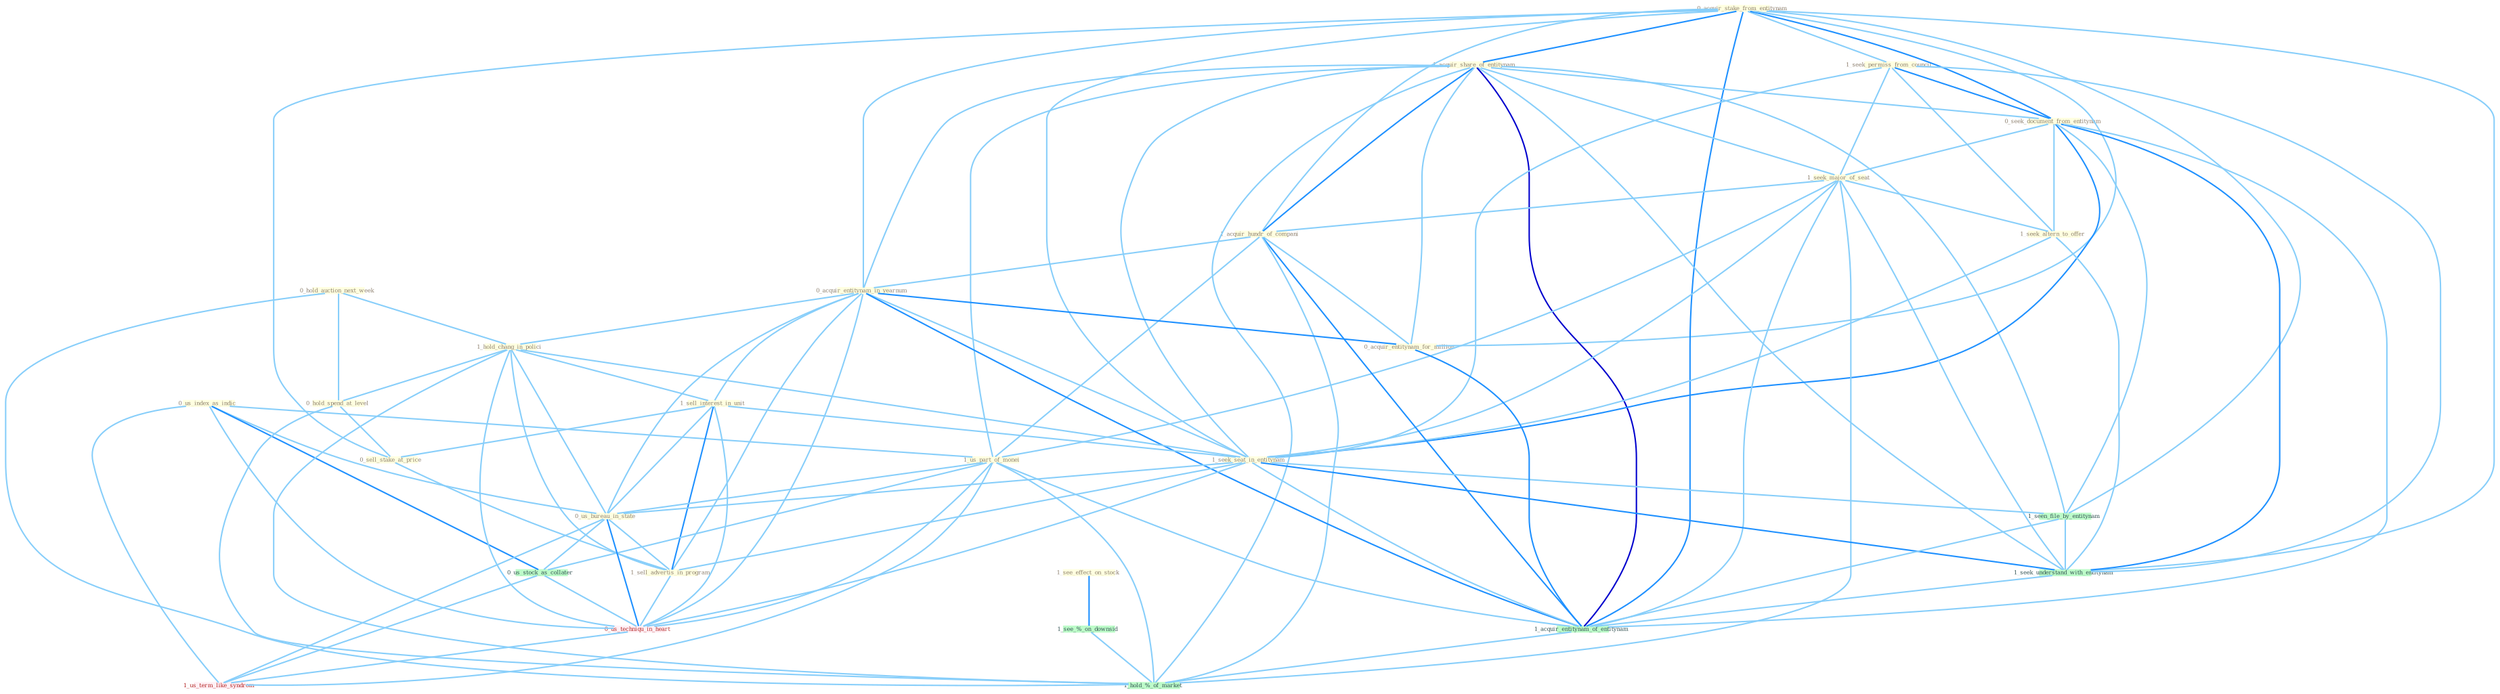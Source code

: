 Graph G{ 
    node
    [shape=polygon,style=filled,width=.5,height=.06,color="#BDFCC9",fixedsize=true,fontsize=4,
    fontcolor="#2f4f4f"];
    {node
    [color="#ffffe0", fontcolor="#8b7d6b"] "0_acquir_stake_from_entitynam " "0_hold_auction_next_week " "1_acquir_share_of_entitynam " "1_seek_permiss_from_council " "0_us_index_as_indic " "1_see_effect_on_stock " "0_seek_document_from_entitynam " "1_seek_major_of_seat " "1_seek_altern_to_offer " "1_acquir_hundr_of_compani " "0_acquir_entitynam_in_yearnum " "1_hold_chang_in_polici " "1_sell_interest_in_unit " "1_seek_seat_in_entitynam " "0_hold_spend_at_level " "0_acquir_entitynam_for_million " "0_sell_stake_at_price " "1_us_part_of_monei " "0_us_bureau_in_state " "1_sell_advertis_in_program "}
{node [color="#fff0f5", fontcolor="#b22222"] "0_us_techniqu_in_heart " "1_us_term_like_syndrom "}
edge [color="#B0E2FF"];

	"0_acquir_stake_from_entitynam " -- "1_acquir_share_of_entitynam " [w="2", color="#1e90ff" , len=0.8];
	"0_acquir_stake_from_entitynam " -- "1_seek_permiss_from_council " [w="1", color="#87cefa" ];
	"0_acquir_stake_from_entitynam " -- "0_seek_document_from_entitynam " [w="2", color="#1e90ff" , len=0.8];
	"0_acquir_stake_from_entitynam " -- "1_acquir_hundr_of_compani " [w="1", color="#87cefa" ];
	"0_acquir_stake_from_entitynam " -- "0_acquir_entitynam_in_yearnum " [w="1", color="#87cefa" ];
	"0_acquir_stake_from_entitynam " -- "1_seek_seat_in_entitynam " [w="1", color="#87cefa" ];
	"0_acquir_stake_from_entitynam " -- "0_acquir_entitynam_for_million " [w="1", color="#87cefa" ];
	"0_acquir_stake_from_entitynam " -- "0_sell_stake_at_price " [w="1", color="#87cefa" ];
	"0_acquir_stake_from_entitynam " -- "1_seen_file_by_entitynam " [w="1", color="#87cefa" ];
	"0_acquir_stake_from_entitynam " -- "1_seek_understand_with_entitynam " [w="1", color="#87cefa" ];
	"0_acquir_stake_from_entitynam " -- "1_acquir_entitynam_of_entitynam " [w="2", color="#1e90ff" , len=0.8];
	"0_hold_auction_next_week " -- "1_hold_chang_in_polici " [w="1", color="#87cefa" ];
	"0_hold_auction_next_week " -- "0_hold_spend_at_level " [w="1", color="#87cefa" ];
	"0_hold_auction_next_week " -- "1_hold_%_of_market " [w="1", color="#87cefa" ];
	"1_acquir_share_of_entitynam " -- "0_seek_document_from_entitynam " [w="1", color="#87cefa" ];
	"1_acquir_share_of_entitynam " -- "1_seek_major_of_seat " [w="1", color="#87cefa" ];
	"1_acquir_share_of_entitynam " -- "1_acquir_hundr_of_compani " [w="2", color="#1e90ff" , len=0.8];
	"1_acquir_share_of_entitynam " -- "0_acquir_entitynam_in_yearnum " [w="1", color="#87cefa" ];
	"1_acquir_share_of_entitynam " -- "1_seek_seat_in_entitynam " [w="1", color="#87cefa" ];
	"1_acquir_share_of_entitynam " -- "0_acquir_entitynam_for_million " [w="1", color="#87cefa" ];
	"1_acquir_share_of_entitynam " -- "1_us_part_of_monei " [w="1", color="#87cefa" ];
	"1_acquir_share_of_entitynam " -- "1_seen_file_by_entitynam " [w="1", color="#87cefa" ];
	"1_acquir_share_of_entitynam " -- "1_seek_understand_with_entitynam " [w="1", color="#87cefa" ];
	"1_acquir_share_of_entitynam " -- "1_acquir_entitynam_of_entitynam " [w="3", color="#0000cd" , len=0.6];
	"1_acquir_share_of_entitynam " -- "1_hold_%_of_market " [w="1", color="#87cefa" ];
	"1_seek_permiss_from_council " -- "0_seek_document_from_entitynam " [w="2", color="#1e90ff" , len=0.8];
	"1_seek_permiss_from_council " -- "1_seek_major_of_seat " [w="1", color="#87cefa" ];
	"1_seek_permiss_from_council " -- "1_seek_altern_to_offer " [w="1", color="#87cefa" ];
	"1_seek_permiss_from_council " -- "1_seek_seat_in_entitynam " [w="1", color="#87cefa" ];
	"1_seek_permiss_from_council " -- "1_seek_understand_with_entitynam " [w="1", color="#87cefa" ];
	"0_us_index_as_indic " -- "1_us_part_of_monei " [w="1", color="#87cefa" ];
	"0_us_index_as_indic " -- "0_us_bureau_in_state " [w="1", color="#87cefa" ];
	"0_us_index_as_indic " -- "0_us_stock_as_collater " [w="2", color="#1e90ff" , len=0.8];
	"0_us_index_as_indic " -- "0_us_techniqu_in_heart " [w="1", color="#87cefa" ];
	"0_us_index_as_indic " -- "1_us_term_like_syndrom " [w="1", color="#87cefa" ];
	"1_see_effect_on_stock " -- "1_see_%_on_downsid " [w="2", color="#1e90ff" , len=0.8];
	"0_seek_document_from_entitynam " -- "1_seek_major_of_seat " [w="1", color="#87cefa" ];
	"0_seek_document_from_entitynam " -- "1_seek_altern_to_offer " [w="1", color="#87cefa" ];
	"0_seek_document_from_entitynam " -- "1_seek_seat_in_entitynam " [w="2", color="#1e90ff" , len=0.8];
	"0_seek_document_from_entitynam " -- "1_seen_file_by_entitynam " [w="1", color="#87cefa" ];
	"0_seek_document_from_entitynam " -- "1_seek_understand_with_entitynam " [w="2", color="#1e90ff" , len=0.8];
	"0_seek_document_from_entitynam " -- "1_acquir_entitynam_of_entitynam " [w="1", color="#87cefa" ];
	"1_seek_major_of_seat " -- "1_seek_altern_to_offer " [w="1", color="#87cefa" ];
	"1_seek_major_of_seat " -- "1_acquir_hundr_of_compani " [w="1", color="#87cefa" ];
	"1_seek_major_of_seat " -- "1_seek_seat_in_entitynam " [w="1", color="#87cefa" ];
	"1_seek_major_of_seat " -- "1_us_part_of_monei " [w="1", color="#87cefa" ];
	"1_seek_major_of_seat " -- "1_seek_understand_with_entitynam " [w="1", color="#87cefa" ];
	"1_seek_major_of_seat " -- "1_acquir_entitynam_of_entitynam " [w="1", color="#87cefa" ];
	"1_seek_major_of_seat " -- "1_hold_%_of_market " [w="1", color="#87cefa" ];
	"1_seek_altern_to_offer " -- "1_seek_seat_in_entitynam " [w="1", color="#87cefa" ];
	"1_seek_altern_to_offer " -- "1_seek_understand_with_entitynam " [w="1", color="#87cefa" ];
	"1_acquir_hundr_of_compani " -- "0_acquir_entitynam_in_yearnum " [w="1", color="#87cefa" ];
	"1_acquir_hundr_of_compani " -- "0_acquir_entitynam_for_million " [w="1", color="#87cefa" ];
	"1_acquir_hundr_of_compani " -- "1_us_part_of_monei " [w="1", color="#87cefa" ];
	"1_acquir_hundr_of_compani " -- "1_acquir_entitynam_of_entitynam " [w="2", color="#1e90ff" , len=0.8];
	"1_acquir_hundr_of_compani " -- "1_hold_%_of_market " [w="1", color="#87cefa" ];
	"0_acquir_entitynam_in_yearnum " -- "1_hold_chang_in_polici " [w="1", color="#87cefa" ];
	"0_acquir_entitynam_in_yearnum " -- "1_sell_interest_in_unit " [w="1", color="#87cefa" ];
	"0_acquir_entitynam_in_yearnum " -- "1_seek_seat_in_entitynam " [w="1", color="#87cefa" ];
	"0_acquir_entitynam_in_yearnum " -- "0_acquir_entitynam_for_million " [w="2", color="#1e90ff" , len=0.8];
	"0_acquir_entitynam_in_yearnum " -- "0_us_bureau_in_state " [w="1", color="#87cefa" ];
	"0_acquir_entitynam_in_yearnum " -- "1_sell_advertis_in_program " [w="1", color="#87cefa" ];
	"0_acquir_entitynam_in_yearnum " -- "1_acquir_entitynam_of_entitynam " [w="2", color="#1e90ff" , len=0.8];
	"0_acquir_entitynam_in_yearnum " -- "0_us_techniqu_in_heart " [w="1", color="#87cefa" ];
	"1_hold_chang_in_polici " -- "1_sell_interest_in_unit " [w="1", color="#87cefa" ];
	"1_hold_chang_in_polici " -- "1_seek_seat_in_entitynam " [w="1", color="#87cefa" ];
	"1_hold_chang_in_polici " -- "0_hold_spend_at_level " [w="1", color="#87cefa" ];
	"1_hold_chang_in_polici " -- "0_us_bureau_in_state " [w="1", color="#87cefa" ];
	"1_hold_chang_in_polici " -- "1_sell_advertis_in_program " [w="1", color="#87cefa" ];
	"1_hold_chang_in_polici " -- "0_us_techniqu_in_heart " [w="1", color="#87cefa" ];
	"1_hold_chang_in_polici " -- "1_hold_%_of_market " [w="1", color="#87cefa" ];
	"1_sell_interest_in_unit " -- "1_seek_seat_in_entitynam " [w="1", color="#87cefa" ];
	"1_sell_interest_in_unit " -- "0_sell_stake_at_price " [w="1", color="#87cefa" ];
	"1_sell_interest_in_unit " -- "0_us_bureau_in_state " [w="1", color="#87cefa" ];
	"1_sell_interest_in_unit " -- "1_sell_advertis_in_program " [w="2", color="#1e90ff" , len=0.8];
	"1_sell_interest_in_unit " -- "0_us_techniqu_in_heart " [w="1", color="#87cefa" ];
	"1_seek_seat_in_entitynam " -- "0_us_bureau_in_state " [w="1", color="#87cefa" ];
	"1_seek_seat_in_entitynam " -- "1_sell_advertis_in_program " [w="1", color="#87cefa" ];
	"1_seek_seat_in_entitynam " -- "1_seen_file_by_entitynam " [w="1", color="#87cefa" ];
	"1_seek_seat_in_entitynam " -- "1_seek_understand_with_entitynam " [w="2", color="#1e90ff" , len=0.8];
	"1_seek_seat_in_entitynam " -- "1_acquir_entitynam_of_entitynam " [w="1", color="#87cefa" ];
	"1_seek_seat_in_entitynam " -- "0_us_techniqu_in_heart " [w="1", color="#87cefa" ];
	"0_hold_spend_at_level " -- "0_sell_stake_at_price " [w="1", color="#87cefa" ];
	"0_hold_spend_at_level " -- "1_hold_%_of_market " [w="1", color="#87cefa" ];
	"0_acquir_entitynam_for_million " -- "1_acquir_entitynam_of_entitynam " [w="2", color="#1e90ff" , len=0.8];
	"0_sell_stake_at_price " -- "1_sell_advertis_in_program " [w="1", color="#87cefa" ];
	"1_us_part_of_monei " -- "0_us_bureau_in_state " [w="1", color="#87cefa" ];
	"1_us_part_of_monei " -- "0_us_stock_as_collater " [w="1", color="#87cefa" ];
	"1_us_part_of_monei " -- "1_acquir_entitynam_of_entitynam " [w="1", color="#87cefa" ];
	"1_us_part_of_monei " -- "0_us_techniqu_in_heart " [w="1", color="#87cefa" ];
	"1_us_part_of_monei " -- "1_us_term_like_syndrom " [w="1", color="#87cefa" ];
	"1_us_part_of_monei " -- "1_hold_%_of_market " [w="1", color="#87cefa" ];
	"0_us_bureau_in_state " -- "1_sell_advertis_in_program " [w="1", color="#87cefa" ];
	"0_us_bureau_in_state " -- "0_us_stock_as_collater " [w="1", color="#87cefa" ];
	"0_us_bureau_in_state " -- "0_us_techniqu_in_heart " [w="2", color="#1e90ff" , len=0.8];
	"0_us_bureau_in_state " -- "1_us_term_like_syndrom " [w="1", color="#87cefa" ];
	"1_sell_advertis_in_program " -- "0_us_techniqu_in_heart " [w="1", color="#87cefa" ];
	"1_seen_file_by_entitynam " -- "1_seek_understand_with_entitynam " [w="1", color="#87cefa" ];
	"1_seen_file_by_entitynam " -- "1_acquir_entitynam_of_entitynam " [w="1", color="#87cefa" ];
	"0_us_stock_as_collater " -- "0_us_techniqu_in_heart " [w="1", color="#87cefa" ];
	"0_us_stock_as_collater " -- "1_us_term_like_syndrom " [w="1", color="#87cefa" ];
	"1_seek_understand_with_entitynam " -- "1_acquir_entitynam_of_entitynam " [w="1", color="#87cefa" ];
	"1_acquir_entitynam_of_entitynam " -- "1_hold_%_of_market " [w="1", color="#87cefa" ];
	"0_us_techniqu_in_heart " -- "1_us_term_like_syndrom " [w="1", color="#87cefa" ];
	"1_see_%_on_downsid " -- "1_hold_%_of_market " [w="1", color="#87cefa" ];
}
